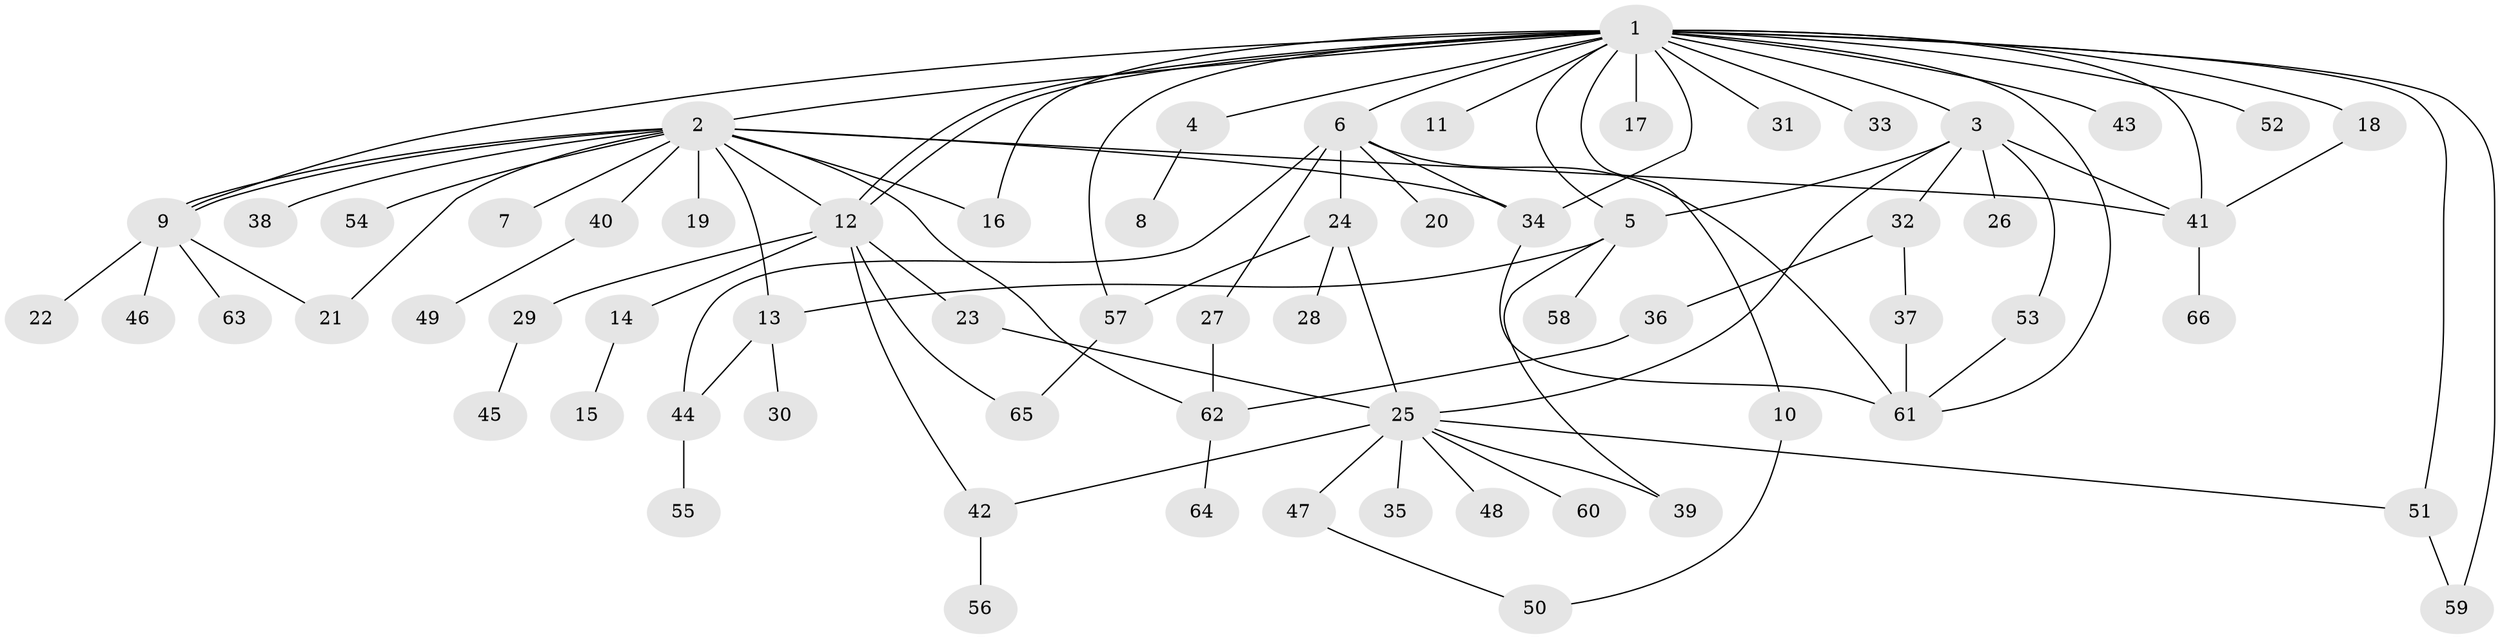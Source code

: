 // Generated by graph-tools (version 1.1) at 2025/49/03/09/25 03:49:48]
// undirected, 66 vertices, 94 edges
graph export_dot {
graph [start="1"]
  node [color=gray90,style=filled];
  1;
  2;
  3;
  4;
  5;
  6;
  7;
  8;
  9;
  10;
  11;
  12;
  13;
  14;
  15;
  16;
  17;
  18;
  19;
  20;
  21;
  22;
  23;
  24;
  25;
  26;
  27;
  28;
  29;
  30;
  31;
  32;
  33;
  34;
  35;
  36;
  37;
  38;
  39;
  40;
  41;
  42;
  43;
  44;
  45;
  46;
  47;
  48;
  49;
  50;
  51;
  52;
  53;
  54;
  55;
  56;
  57;
  58;
  59;
  60;
  61;
  62;
  63;
  64;
  65;
  66;
  1 -- 2;
  1 -- 3;
  1 -- 4;
  1 -- 5;
  1 -- 6;
  1 -- 9;
  1 -- 10;
  1 -- 11;
  1 -- 12;
  1 -- 12;
  1 -- 16;
  1 -- 17;
  1 -- 18;
  1 -- 31;
  1 -- 33;
  1 -- 34;
  1 -- 41;
  1 -- 43;
  1 -- 51;
  1 -- 52;
  1 -- 57;
  1 -- 59;
  1 -- 61;
  2 -- 7;
  2 -- 9;
  2 -- 9;
  2 -- 12;
  2 -- 13;
  2 -- 16;
  2 -- 19;
  2 -- 21;
  2 -- 34;
  2 -- 38;
  2 -- 40;
  2 -- 41;
  2 -- 54;
  2 -- 62;
  3 -- 5;
  3 -- 25;
  3 -- 26;
  3 -- 32;
  3 -- 41;
  3 -- 53;
  4 -- 8;
  5 -- 13;
  5 -- 39;
  5 -- 58;
  6 -- 20;
  6 -- 24;
  6 -- 27;
  6 -- 34;
  6 -- 44;
  6 -- 61;
  9 -- 21;
  9 -- 22;
  9 -- 46;
  9 -- 63;
  10 -- 50;
  12 -- 14;
  12 -- 23;
  12 -- 29;
  12 -- 42;
  12 -- 65;
  13 -- 30;
  13 -- 44;
  14 -- 15;
  18 -- 41;
  23 -- 25;
  24 -- 25;
  24 -- 28;
  24 -- 57;
  25 -- 35;
  25 -- 39;
  25 -- 42;
  25 -- 47;
  25 -- 48;
  25 -- 51;
  25 -- 60;
  27 -- 62;
  29 -- 45;
  32 -- 36;
  32 -- 37;
  34 -- 61;
  36 -- 62;
  37 -- 61;
  40 -- 49;
  41 -- 66;
  42 -- 56;
  44 -- 55;
  47 -- 50;
  51 -- 59;
  53 -- 61;
  57 -- 65;
  62 -- 64;
}
